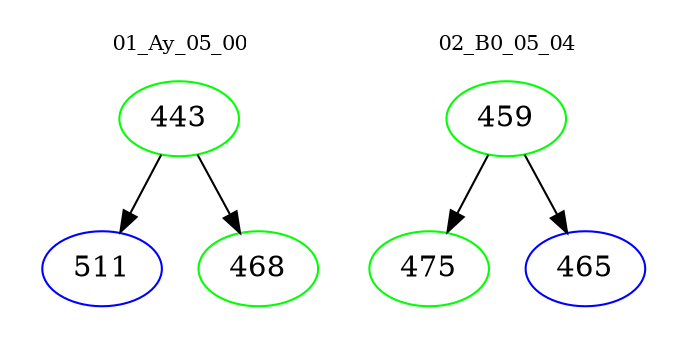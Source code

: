 digraph{
subgraph cluster_0 {
color = white
label = "01_Ay_05_00";
fontsize=10;
T0_443 [label="443", color="green"]
T0_443 -> T0_511 [color="black"]
T0_511 [label="511", color="blue"]
T0_443 -> T0_468 [color="black"]
T0_468 [label="468", color="green"]
}
subgraph cluster_1 {
color = white
label = "02_B0_05_04";
fontsize=10;
T1_459 [label="459", color="green"]
T1_459 -> T1_475 [color="black"]
T1_475 [label="475", color="green"]
T1_459 -> T1_465 [color="black"]
T1_465 [label="465", color="blue"]
}
}
